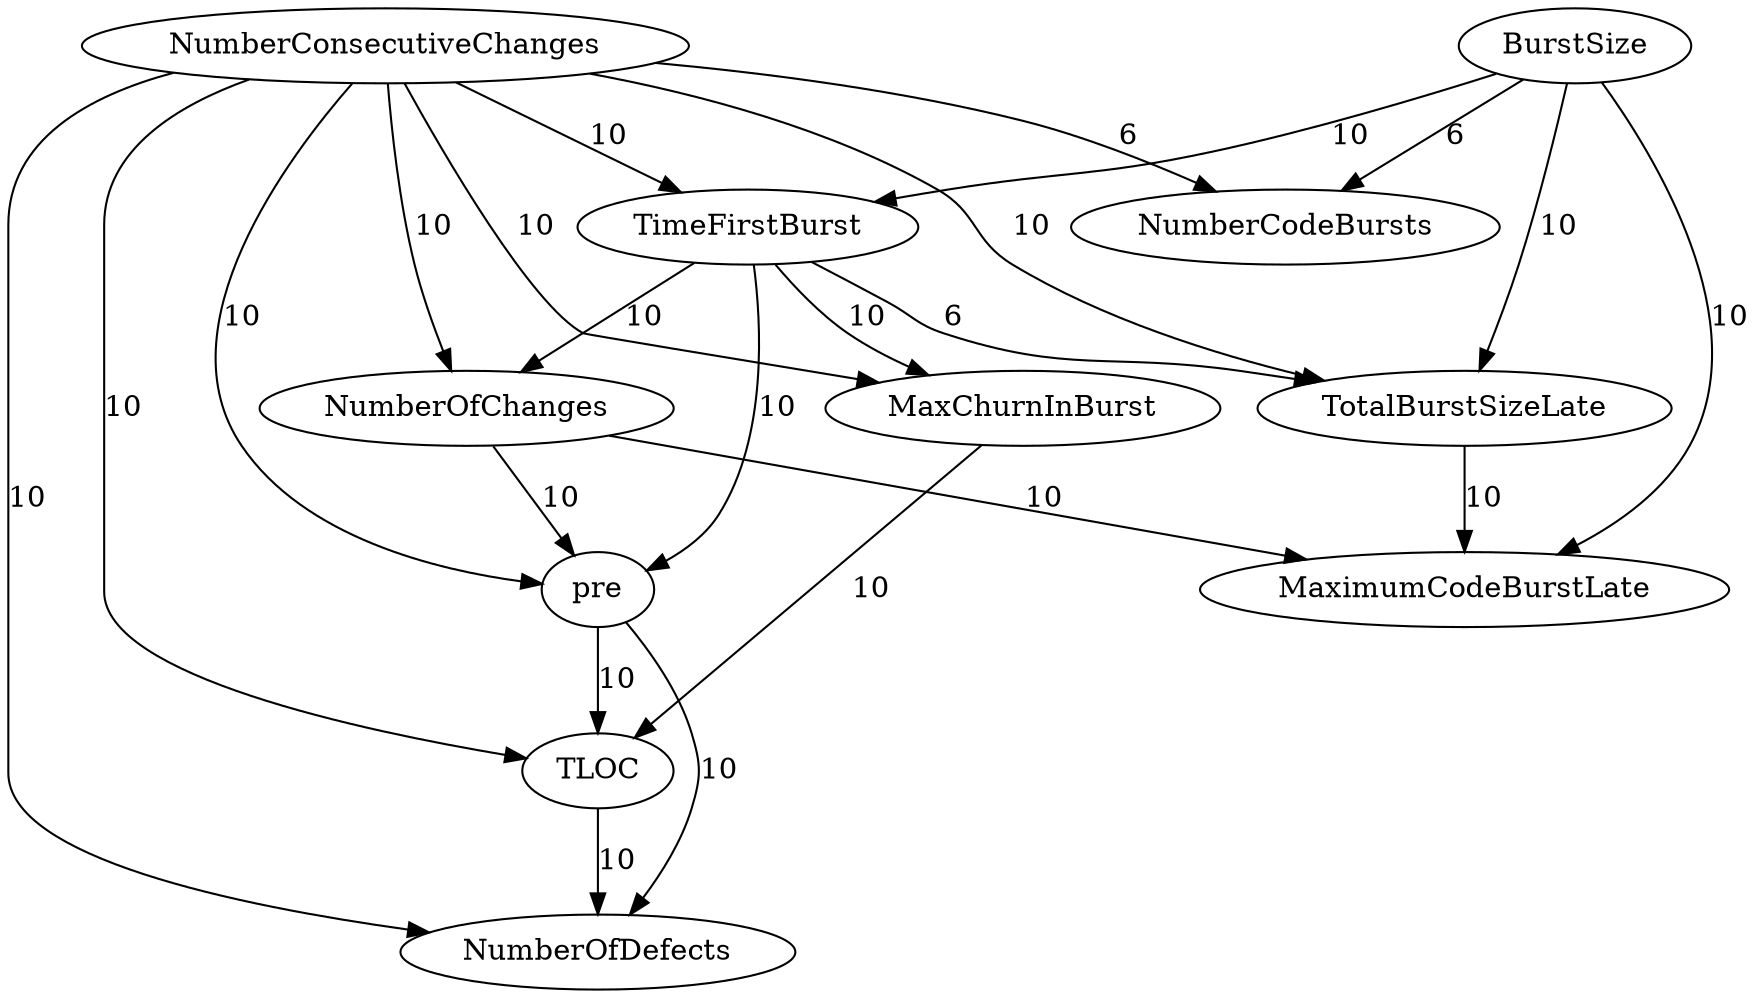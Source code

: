 digraph {
TLOC -> NumberOfDefects[label="10",weight="10"];
NumberOfChanges -> pre[label="10",weight="10"];
NumberOfChanges -> MaximumCodeBurstLate[label="10",weight="10"];
MaxChurnInBurst -> TLOC[label="10",weight="10"];
BurstSize -> TotalBurstSizeLate[label="10",weight="10"];
BurstSize -> TimeFirstBurst[label="10",weight="10"];
BurstSize -> MaximumCodeBurstLate[label="10",weight="10"];
TotalBurstSizeLate -> MaximumCodeBurstLate[label="10",weight="10"];
pre -> TLOC[label="10",weight="10"];
pre -> NumberOfDefects[label="10",weight="10"];
TimeFirstBurst -> NumberOfChanges[label="10",weight="10"];
TimeFirstBurst -> MaxChurnInBurst[label="10",weight="10"];
TimeFirstBurst -> pre[label="10",weight="10"];
NumberConsecutiveChanges -> TLOC[label="10",weight="10"];
NumberConsecutiveChanges -> NumberOfDefects[label="10",weight="10"];
NumberConsecutiveChanges -> NumberOfChanges[label="10",weight="10"];
NumberConsecutiveChanges -> MaxChurnInBurst[label="10",weight="10"];
NumberConsecutiveChanges -> TotalBurstSizeLate[label="10",weight="10"];
NumberConsecutiveChanges -> pre[label="10",weight="10"];
NumberConsecutiveChanges -> TimeFirstBurst[label="10",weight="10"];
BurstSize -> NumberCodeBursts[label="6",weight="6"];
TimeFirstBurst -> TotalBurstSizeLate[label="6",weight="6"];
NumberConsecutiveChanges -> NumberCodeBursts[label="6",weight="6"];
}